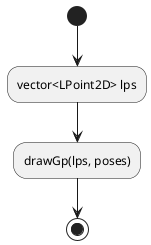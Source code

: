 @startuml

/'
    draw only trajectory of robot
'/

(*) --> "vector<LPoint2D> lps"
--> "drawGp(lps, poses)"
--> (*)

@enduml